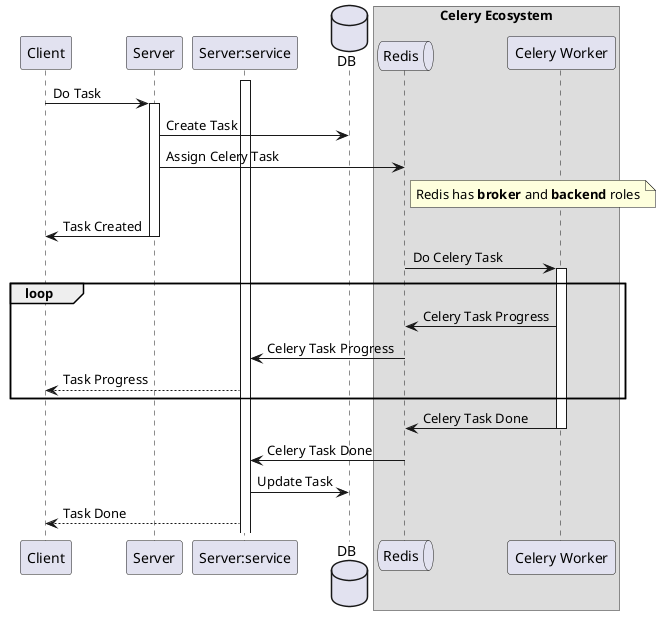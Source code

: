 @startuml workflow

participant Client
participant "Server" as Server
participant "Server:service" as ServerS
database DB
box "Celery Ecosystem"
queue Redis
participant "Celery Worker" as Worker
end box

activate ServerS

Client -> Server: Do Task
activate Server

Server -> DB: Create Task
Server -> Redis: Assign Celery Task
note right of Redis
    Redis has **broker** and **backend** roles
end note

Server -> Client: Task Created
deactivate Server

Worker <- Redis: Do Celery Task
activate Worker

loop
    Worker -> Redis: Celery Task Progress
    ServerS <- Redis: Celery Task Progress
    ServerS --> Client: Task Progress
end loop
Worker -> Redis: Celery Task Done
deactivate Worker

ServerS <- Redis: Celery Task Done
ServerS -> DB: Update Task
ServerS --> Client: Task Done


@enduml